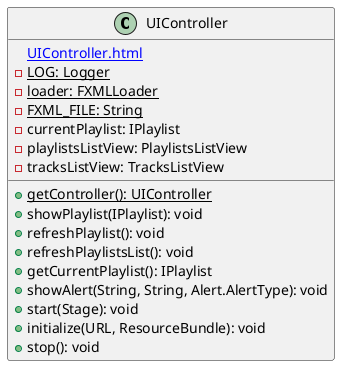 @startuml

    class UIController {
        [[UIController.html]]
        {static} -LOG: Logger
        {static} -loader: FXMLLoader
        {static} -FXML_FILE: String
        -currentPlaylist: IPlaylist
        -playlistsListView: PlaylistsListView
        -tracksListView: TracksListView
        {static} +getController(): UIController
        +showPlaylist(IPlaylist): void
        +refreshPlaylist(): void
        +refreshPlaylistsList(): void
        +getCurrentPlaylist(): IPlaylist
        +showAlert(String, String, Alert.AlertType): void
        +start(Stage): void
        +initialize(URL, ResourceBundle): void
        +stop(): void
    }

@enduml
